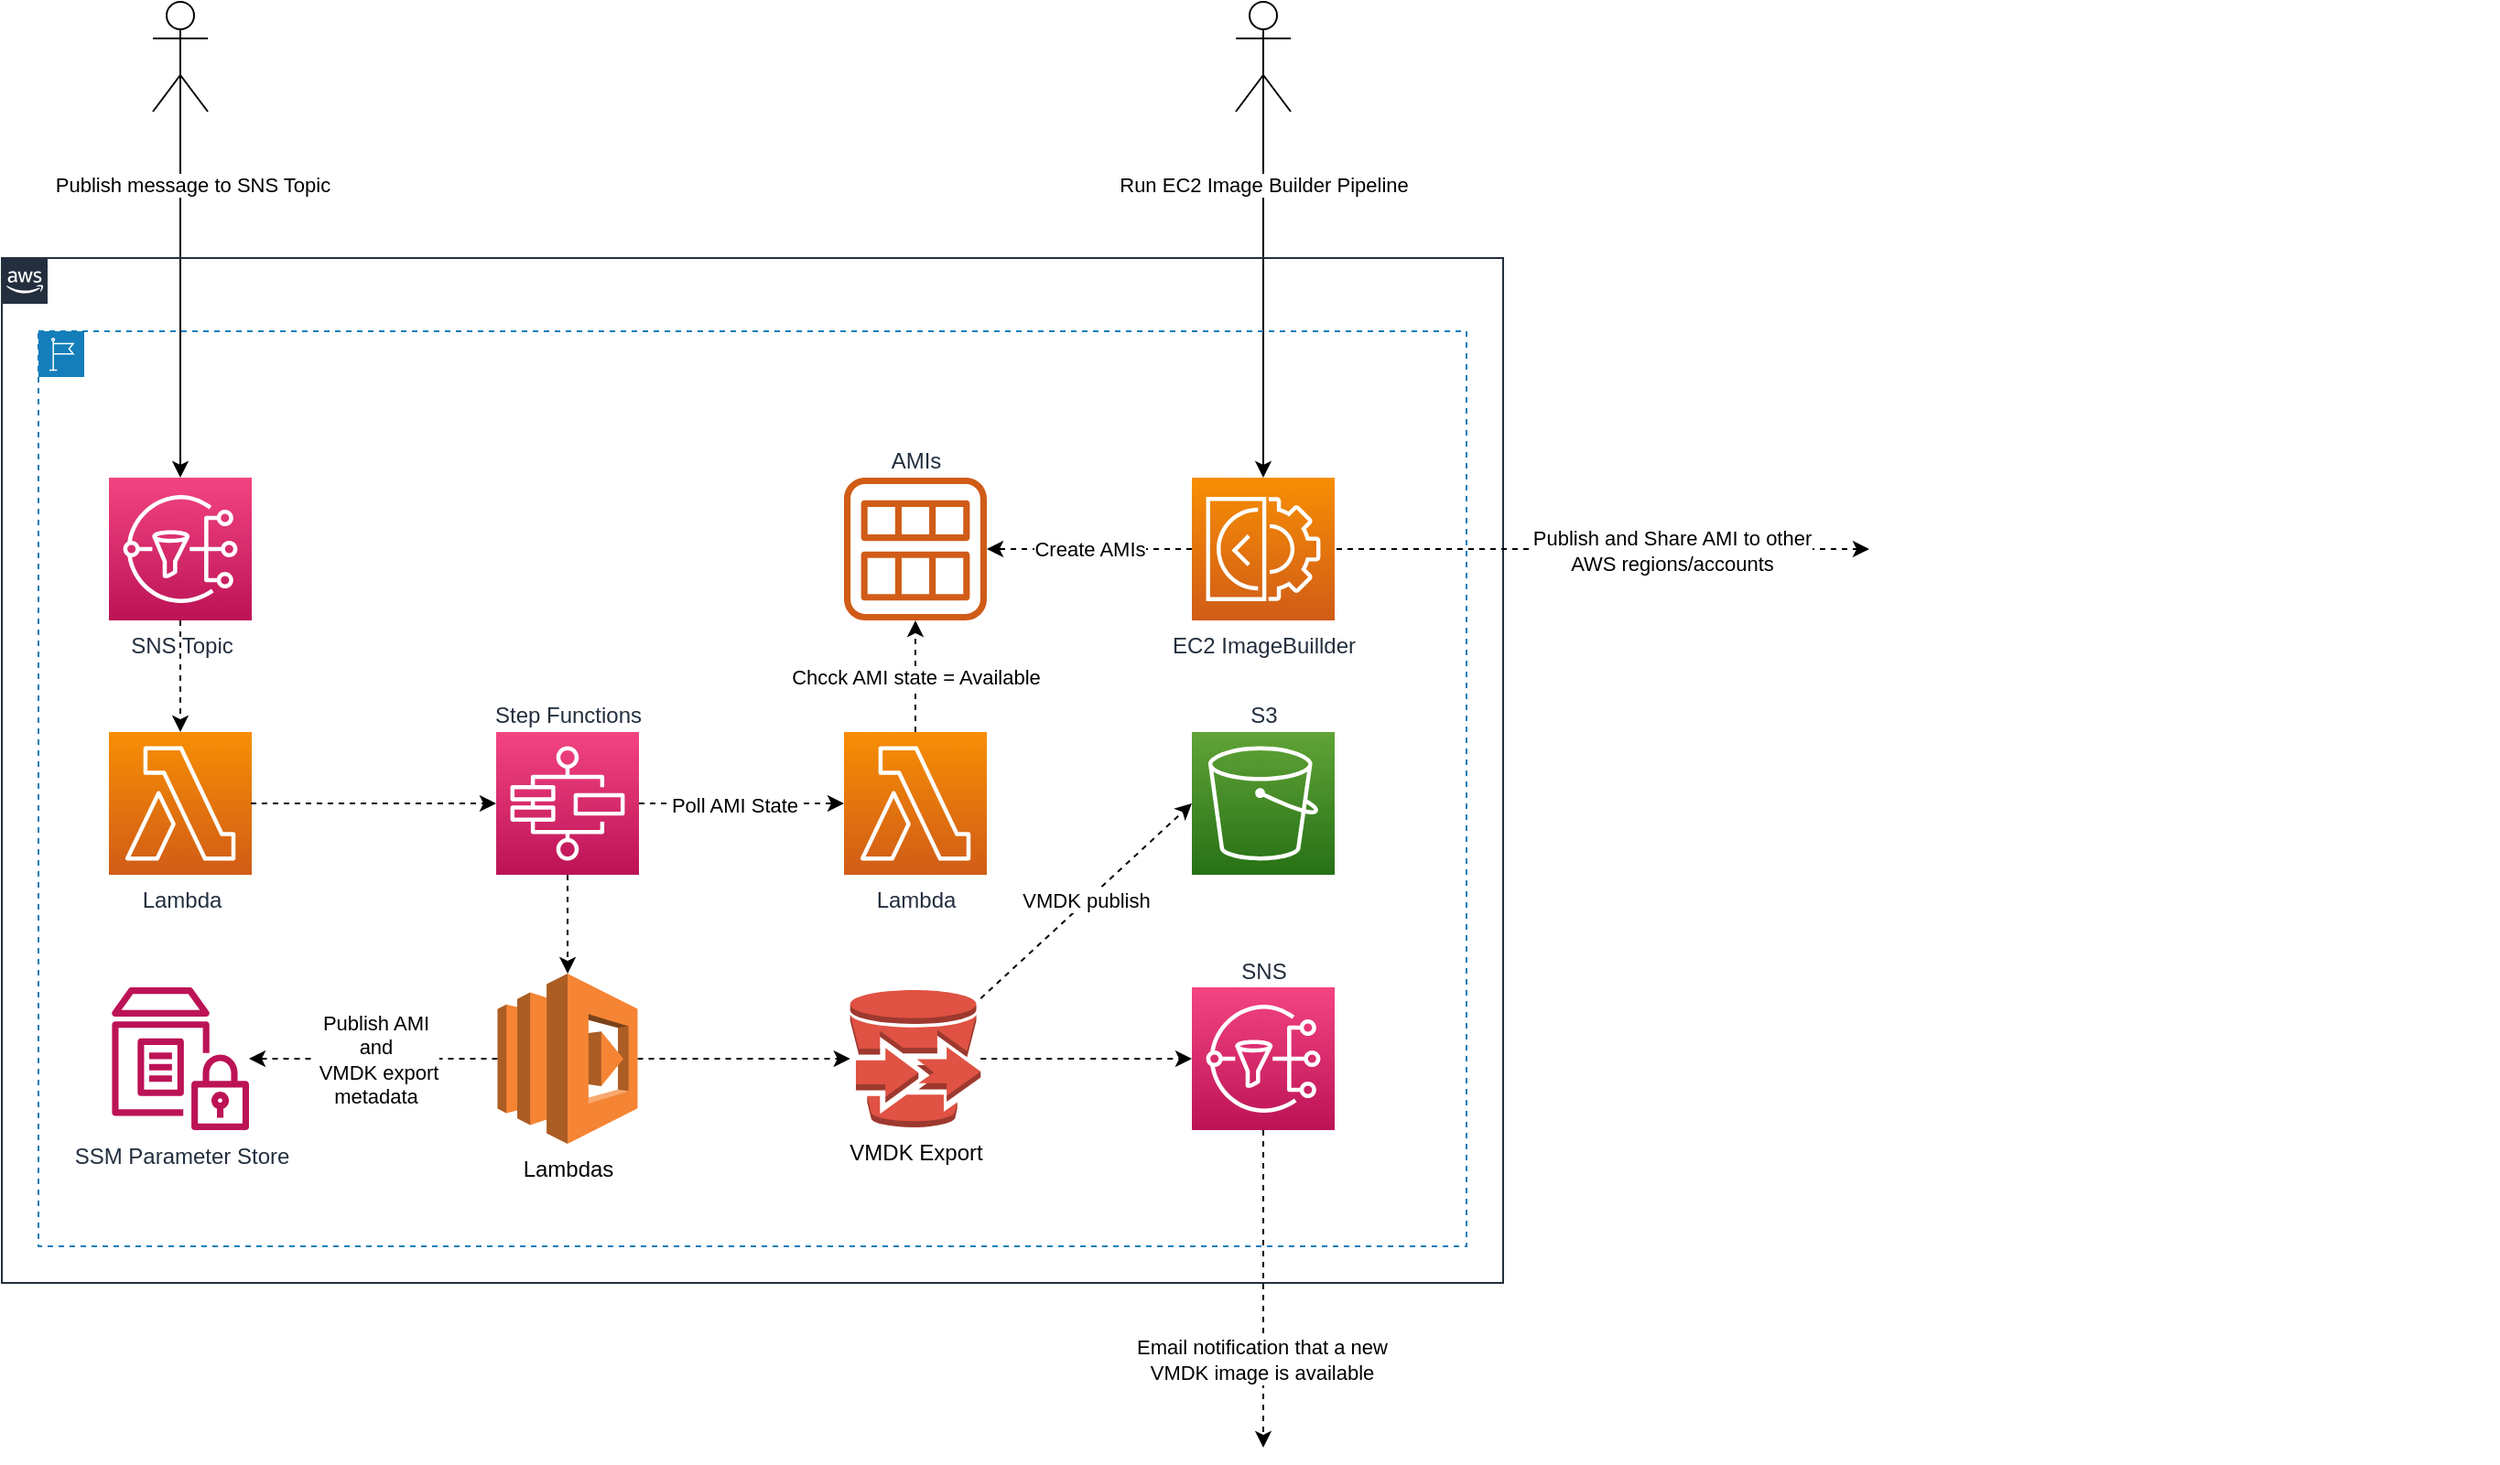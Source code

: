 <mxfile version="14.6.13" type="device"><diagram id="WaTb5SIerwcB8OLC61v7" name="Page-1"><mxGraphModel dx="3080" dy="852" grid="1" gridSize="10" guides="1" tooltips="1" connect="1" arrows="1" fold="1" page="1" pageScale="1" pageWidth="827" pageHeight="1169" math="0" shadow="0"><root><mxCell id="0"/><mxCell id="1" parent="0"/><mxCell id="WBaZGXPo9PGhcjnPlO7Y-2" style="rounded=0;orthogonalLoop=1;jettySize=auto;html=1;exitX=0.5;exitY=0.5;exitDx=0;exitDy=0;exitPerimeter=0;edgeStyle=orthogonalEdgeStyle;" edge="1" parent="1" source="WBaZGXPo9PGhcjnPlO7Y-1" target="CIAH4VeQegfX9XdKoPDQ-13"><mxGeometry relative="1" as="geometry"/></mxCell><mxCell id="WBaZGXPo9PGhcjnPlO7Y-6" value="Run EC2 Image Builder Pipeline" style="edgeLabel;html=1;align=center;verticalAlign=middle;resizable=0;points=[];" vertex="1" connectable="0" parent="WBaZGXPo9PGhcjnPlO7Y-2"><mxGeometry x="-0.297" y="-3" relative="1" as="geometry"><mxPoint x="3" y="-11" as="offset"/></mxGeometry></mxCell><mxCell id="WBaZGXPo9PGhcjnPlO7Y-3" style="edgeStyle=orthogonalEdgeStyle;rounded=0;orthogonalLoop=1;jettySize=auto;html=1;exitX=0.5;exitY=0.5;exitDx=0;exitDy=0;exitPerimeter=0;" edge="1" parent="1" source="WBaZGXPo9PGhcjnPlO7Y-8" target="uoH-hLECPgXw-Fah39tG-4"><mxGeometry relative="1" as="geometry"><mxPoint x="-670" y="140" as="sourcePoint"/></mxGeometry></mxCell><mxCell id="WBaZGXPo9PGhcjnPlO7Y-7" value="Publish message to SNS Topic" style="edgeLabel;html=1;align=center;verticalAlign=middle;resizable=0;points=[];" vertex="1" connectable="0" parent="WBaZGXPo9PGhcjnPlO7Y-3"><mxGeometry x="-0.356" relative="1" as="geometry"><mxPoint x="6" y="-4" as="offset"/></mxGeometry></mxCell><mxCell id="WBaZGXPo9PGhcjnPlO7Y-1" value="" style="shape=umlActor;verticalLabelPosition=bottom;verticalAlign=top;html=1;outlineConnect=0;" vertex="1" parent="1"><mxGeometry x="-256" y="100" width="30" height="60" as="geometry"/></mxCell><mxCell id="WBaZGXPo9PGhcjnPlO7Y-8" value="" style="shape=umlActor;verticalLabelPosition=bottom;verticalAlign=top;html=1;outlineConnect=0;" vertex="1" parent="1"><mxGeometry x="-847.5" y="100" width="30" height="60" as="geometry"/></mxCell><mxCell id="CIAH4VeQegfX9XdKoPDQ-1" value="Accounts" parent="0"/><mxCell id="CIAH4VeQegfX9XdKoPDQ-10" value="" style="points=[[0,0],[0.25,0],[0.5,0],[0.75,0],[1,0],[1,0.25],[1,0.5],[1,0.75],[1,1],[0.75,1],[0.5,1],[0.25,1],[0,1],[0,0.75],[0,0.5],[0,0.25]];outlineConnect=0;gradientColor=none;html=1;whiteSpace=wrap;fontSize=12;fontStyle=0;shape=mxgraph.aws4.group;grIcon=mxgraph.aws4.group_aws_cloud_alt;strokeColor=#232F3E;fillColor=none;verticalAlign=top;align=left;spacingLeft=30;fontColor=#232F3E;dashed=0;" parent="CIAH4VeQegfX9XdKoPDQ-1" vertex="1"><mxGeometry x="-930" y="240" width="820" height="560" as="geometry"/></mxCell><mxCell id="CIAH4VeQegfX9XdKoPDQ-11" value="" style="points=[[0,0],[0.25,0],[0.5,0],[0.75,0],[1,0],[1,0.25],[1,0.5],[1,0.75],[1,1],[0.75,1],[0.5,1],[0.25,1],[0,1],[0,0.75],[0,0.5],[0,0.25]];outlineConnect=0;gradientColor=none;html=1;whiteSpace=wrap;fontSize=12;fontStyle=0;shape=mxgraph.aws4.group;grIcon=mxgraph.aws4.group_region;strokeColor=#147EBA;fillColor=none;verticalAlign=top;align=left;spacingLeft=30;fontColor=#147EBA;dashed=1;" parent="CIAH4VeQegfX9XdKoPDQ-1" vertex="1"><mxGeometry x="-910" y="280" width="780" height="500" as="geometry"/></mxCell><mxCell id="CIAH4VeQegfX9XdKoPDQ-13" value="EC2 ImageBuillder" style="points=[[0,0,0],[0.25,0,0],[0.5,0,0],[0.75,0,0],[1,0,0],[0,1,0],[0.25,1,0],[0.5,1,0],[0.75,1,0],[1,1,0],[0,0.25,0],[0,0.5,0],[0,0.75,0],[1,0.25,0],[1,0.5,0],[1,0.75,0]];outlineConnect=0;fontColor=#232F3E;gradientColor=#F78E04;gradientDirection=north;fillColor=#D05C17;strokeColor=#ffffff;dashed=0;verticalLabelPosition=bottom;verticalAlign=top;align=center;html=1;fontSize=12;fontStyle=0;aspect=fixed;shape=mxgraph.aws4.resourceIcon;resIcon=mxgraph.aws4.ec2_image_builder;labelPosition=center;" parent="CIAH4VeQegfX9XdKoPDQ-1" vertex="1"><mxGeometry x="-280" y="360" width="78" height="78" as="geometry"/></mxCell><mxCell id="uoH-hLECPgXw-Fah39tG-3" value="Lambda" style="points=[[0,0,0],[0.25,0,0],[0.5,0,0],[0.75,0,0],[1,0,0],[0,1,0],[0.25,1,0],[0.5,1,0],[0.75,1,0],[1,1,0],[0,0.25,0],[0,0.5,0],[0,0.75,0],[1,0.25,0],[1,0.5,0],[1,0.75,0]];outlineConnect=0;fontColor=#232F3E;gradientColor=#F78E04;gradientDirection=north;fillColor=#D05C17;strokeColor=#ffffff;dashed=0;verticalLabelPosition=bottom;verticalAlign=top;align=center;html=1;fontSize=12;fontStyle=0;aspect=fixed;shape=mxgraph.aws4.resourceIcon;resIcon=mxgraph.aws4.lambda;" parent="CIAH4VeQegfX9XdKoPDQ-1" vertex="1"><mxGeometry x="-871.5" y="499" width="78" height="78" as="geometry"/></mxCell><mxCell id="uoH-hLECPgXw-Fah39tG-4" value="SNS Topic" style="points=[[0,0,0],[0.25,0,0],[0.5,0,0],[0.75,0,0],[1,0,0],[0,1,0],[0.25,1,0],[0.5,1,0],[0.75,1,0],[1,1,0],[0,0.25,0],[0,0.5,0],[0,0.75,0],[1,0.25,0],[1,0.5,0],[1,0.75,0]];outlineConnect=0;fontColor=#232F3E;gradientColor=#F34482;gradientDirection=north;fillColor=#BC1356;strokeColor=#ffffff;dashed=0;verticalLabelPosition=bottom;verticalAlign=top;align=center;html=1;fontSize=12;fontStyle=0;aspect=fixed;shape=mxgraph.aws4.resourceIcon;resIcon=mxgraph.aws4.sns;labelPosition=center;" parent="CIAH4VeQegfX9XdKoPDQ-1" vertex="1"><mxGeometry x="-871.5" y="360" width="78" height="78" as="geometry"/></mxCell><mxCell id="uoH-hLECPgXw-Fah39tG-6" style="edgeStyle=orthogonalEdgeStyle;rounded=0;orthogonalLoop=1;jettySize=auto;html=1;dashed=1;" parent="CIAH4VeQegfX9XdKoPDQ-1" source="uoH-hLECPgXw-Fah39tG-4" target="uoH-hLECPgXw-Fah39tG-3" edge="1"><mxGeometry relative="1" as="geometry"><mxPoint x="-784" y="548" as="sourcePoint"/><mxPoint x="-832" y="470" as="targetPoint"/><Array as="points"/></mxGeometry></mxCell><mxCell id="CIAH4VeQegfX9XdKoPDQ-6" value="Shared Account" parent="0"/><mxCell id="CIAH4VeQegfX9XdKoPDQ-18" style="edgeStyle=orthogonalEdgeStyle;rounded=0;orthogonalLoop=1;jettySize=auto;html=1;dashed=1;" parent="CIAH4VeQegfX9XdKoPDQ-6" edge="1"><mxGeometry relative="1" as="geometry"><mxPoint x="-201" y="399" as="sourcePoint"/><mxPoint x="90" y="399" as="targetPoint"/></mxGeometry></mxCell><mxCell id="WBaZGXPo9PGhcjnPlO7Y-12" value="Publish and Share AMI to other &lt;br&gt;AWS regions/accounts" style="edgeLabel;html=1;align=center;verticalAlign=middle;resizable=0;points=[];" vertex="1" connectable="0" parent="CIAH4VeQegfX9XdKoPDQ-18"><mxGeometry x="0.255" y="-1" relative="1" as="geometry"><mxPoint as="offset"/></mxGeometry></mxCell><mxCell id="CIAH4VeQegfX9XdKoPDQ-20" style="edgeStyle=orthogonalEdgeStyle;rounded=0;orthogonalLoop=1;jettySize=auto;html=1;exitX=0.5;exitY=1;exitDx=0;exitDy=0;dashed=1;" parent="CIAH4VeQegfX9XdKoPDQ-6" edge="1"><mxGeometry relative="1" as="geometry"><mxPoint x="425" y="170" as="sourcePoint"/><mxPoint x="425" y="170" as="targetPoint"/></mxGeometry></mxCell><mxCell id="qg5c_rvotBGotGb4Bvnb-4" value="AMIs" style="outlineConnect=0;fontColor=#232F3E;gradientColor=none;fillColor=#D05C17;strokeColor=none;dashed=0;verticalLabelPosition=top;verticalAlign=bottom;align=center;html=1;fontSize=12;fontStyle=0;aspect=fixed;pointerEvents=1;shape=mxgraph.aws4.ami;labelPosition=center;" parent="CIAH4VeQegfX9XdKoPDQ-6" vertex="1"><mxGeometry x="-470" y="360" width="78" height="78" as="geometry"/></mxCell><mxCell id="qg5c_rvotBGotGb4Bvnb-21" style="edgeStyle=orthogonalEdgeStyle;rounded=0;orthogonalLoop=1;jettySize=auto;html=1;dashed=1;" parent="CIAH4VeQegfX9XdKoPDQ-6" source="qg5c_rvotBGotGb4Bvnb-7" target="qg5c_rvotBGotGb4Bvnb-9" edge="1"><mxGeometry relative="1" as="geometry"/></mxCell><mxCell id="qg5c_rvotBGotGb4Bvnb-22" value="Poll AMI State" style="edgeLabel;html=1;align=center;verticalAlign=middle;resizable=0;points=[];" parent="qg5c_rvotBGotGb4Bvnb-21" vertex="1" connectable="0"><mxGeometry x="0.161" y="-1" relative="1" as="geometry"><mxPoint x="-13" as="offset"/></mxGeometry></mxCell><mxCell id="qg5c_rvotBGotGb4Bvnb-24" style="edgeStyle=orthogonalEdgeStyle;rounded=0;orthogonalLoop=1;jettySize=auto;html=1;dashed=1;" parent="CIAH4VeQegfX9XdKoPDQ-6" source="qg5c_rvotBGotGb4Bvnb-7" target="qg5c_rvotBGotGb4Bvnb-17" edge="1"><mxGeometry relative="1" as="geometry"/></mxCell><mxCell id="qg5c_rvotBGotGb4Bvnb-7" value="Step Functions" style="points=[[0,0,0],[0.25,0,0],[0.5,0,0],[0.75,0,0],[1,0,0],[0,1,0],[0.25,1,0],[0.5,1,0],[0.75,1,0],[1,1,0],[0,0.25,0],[0,0.5,0],[0,0.75,0],[1,0.25,0],[1,0.5,0],[1,0.75,0]];outlineConnect=0;fontColor=#232F3E;gradientColor=#F34482;gradientDirection=north;fillColor=#BC1356;strokeColor=#ffffff;dashed=0;verticalLabelPosition=top;verticalAlign=bottom;align=center;html=1;fontSize=12;fontStyle=0;aspect=fixed;shape=mxgraph.aws4.resourceIcon;resIcon=mxgraph.aws4.step_functions;labelPosition=center;" parent="CIAH4VeQegfX9XdKoPDQ-6" vertex="1"><mxGeometry x="-660" y="499" width="78" height="78" as="geometry"/></mxCell><mxCell id="qg5c_rvotBGotGb4Bvnb-20" style="edgeStyle=orthogonalEdgeStyle;rounded=0;orthogonalLoop=1;jettySize=auto;html=1;entryX=0;entryY=0.5;entryDx=0;entryDy=0;entryPerimeter=0;dashed=1;" parent="CIAH4VeQegfX9XdKoPDQ-6" target="qg5c_rvotBGotGb4Bvnb-7" edge="1"><mxGeometry relative="1" as="geometry"><mxPoint x="-794" y="538" as="sourcePoint"/><Array as="points"><mxPoint x="-690" y="538"/><mxPoint x="-690" y="538"/></Array></mxGeometry></mxCell><mxCell id="qg5c_rvotBGotGb4Bvnb-23" value="Chcck AMI state = Available" style="edgeStyle=orthogonalEdgeStyle;rounded=0;orthogonalLoop=1;jettySize=auto;html=1;dashed=1;" parent="CIAH4VeQegfX9XdKoPDQ-6" source="qg5c_rvotBGotGb4Bvnb-9" target="qg5c_rvotBGotGb4Bvnb-4" edge="1"><mxGeometry relative="1" as="geometry"/></mxCell><mxCell id="qg5c_rvotBGotGb4Bvnb-9" value="Lambda" style="points=[[0,0,0],[0.25,0,0],[0.5,0,0],[0.75,0,0],[1,0,0],[0,1,0],[0.25,1,0],[0.5,1,0],[0.75,1,0],[1,1,0],[0,0.25,0],[0,0.5,0],[0,0.75,0],[1,0.25,0],[1,0.5,0],[1,0.75,0]];outlineConnect=0;fontColor=#232F3E;gradientColor=#F78E04;gradientDirection=north;fillColor=#D05C17;strokeColor=#ffffff;dashed=0;verticalLabelPosition=bottom;verticalAlign=top;align=center;html=1;fontSize=12;fontStyle=0;aspect=fixed;shape=mxgraph.aws4.resourceIcon;resIcon=mxgraph.aws4.lambda;" parent="CIAH4VeQegfX9XdKoPDQ-6" vertex="1"><mxGeometry x="-470" y="499" width="78" height="78" as="geometry"/></mxCell><mxCell id="qg5c_rvotBGotGb4Bvnb-10" value="SSM Parameter Store" style="outlineConnect=0;fontColor=#232F3E;gradientColor=none;fillColor=#BC1356;strokeColor=none;dashed=0;verticalLabelPosition=bottom;verticalAlign=top;align=center;html=1;fontSize=12;fontStyle=0;aspect=fixed;pointerEvents=1;shape=mxgraph.aws4.parameter_store;" parent="CIAH4VeQegfX9XdKoPDQ-6" vertex="1"><mxGeometry x="-870" y="638.5" width="75" height="78" as="geometry"/></mxCell><mxCell id="qg5c_rvotBGotGb4Bvnb-11" value="Create AMIs" style="edgeStyle=orthogonalEdgeStyle;rounded=0;orthogonalLoop=1;jettySize=auto;html=1;dashed=1;" parent="CIAH4VeQegfX9XdKoPDQ-6" source="CIAH4VeQegfX9XdKoPDQ-13" target="qg5c_rvotBGotGb4Bvnb-4" edge="1"><mxGeometry relative="1" as="geometry"/></mxCell><mxCell id="qg5c_rvotBGotGb4Bvnb-34" style="edgeStyle=orthogonalEdgeStyle;rounded=0;orthogonalLoop=1;jettySize=auto;html=1;dashed=1;" parent="CIAH4VeQegfX9XdKoPDQ-6" source="qg5c_rvotBGotGb4Bvnb-36" edge="1"><mxGeometry relative="1" as="geometry"><mxPoint x="-250" y="810" as="sourcePoint"/><mxPoint x="-241" y="890" as="targetPoint"/></mxGeometry></mxCell><mxCell id="qg5c_rvotBGotGb4Bvnb-35" value="Email notification that a new&lt;br&gt;VMDK image is available" style="edgeLabel;html=1;align=center;verticalAlign=middle;resizable=0;points=[];" parent="qg5c_rvotBGotGb4Bvnb-34" vertex="1" connectable="0"><mxGeometry x="0.375" y="-2" relative="1" as="geometry"><mxPoint y="6" as="offset"/></mxGeometry></mxCell><mxCell id="qg5c_rvotBGotGb4Bvnb-15" value="S3" style="points=[[0,0,0],[0.25,0,0],[0.5,0,0],[0.75,0,0],[1,0,0],[0,1,0],[0.25,1,0],[0.5,1,0],[0.75,1,0],[1,1,0],[0,0.25,0],[0,0.5,0],[0,0.75,0],[1,0.25,0],[1,0.5,0],[1,0.75,0]];outlineConnect=0;fontColor=#232F3E;gradientColor=#60A337;gradientDirection=north;fillColor=#277116;strokeColor=#ffffff;dashed=0;verticalLabelPosition=top;verticalAlign=bottom;align=center;html=1;fontSize=12;fontStyle=0;aspect=fixed;shape=mxgraph.aws4.resourceIcon;resIcon=mxgraph.aws4.s3;labelPosition=center;" parent="CIAH4VeQegfX9XdKoPDQ-6" vertex="1"><mxGeometry x="-280" y="499" width="78" height="78" as="geometry"/></mxCell><mxCell id="qg5c_rvotBGotGb4Bvnb-28" value="VMDK publish" style="rounded=0;orthogonalLoop=1;jettySize=auto;html=1;entryX=0;entryY=0.5;entryDx=0;entryDy=0;entryPerimeter=0;dashed=1;" parent="CIAH4VeQegfX9XdKoPDQ-6" source="qg5c_rvotBGotGb4Bvnb-16" target="qg5c_rvotBGotGb4Bvnb-15" edge="1"><mxGeometry relative="1" as="geometry"/></mxCell><mxCell id="qg5c_rvotBGotGb4Bvnb-37" style="edgeStyle=none;rounded=0;orthogonalLoop=1;jettySize=auto;html=1;entryX=0;entryY=0.5;entryDx=0;entryDy=0;entryPerimeter=0;dashed=1;" parent="CIAH4VeQegfX9XdKoPDQ-6" source="qg5c_rvotBGotGb4Bvnb-16" target="qg5c_rvotBGotGb4Bvnb-36" edge="1"><mxGeometry relative="1" as="geometry"/></mxCell><mxCell id="qg5c_rvotBGotGb4Bvnb-16" value="VMDK Export" style="outlineConnect=0;dashed=0;verticalLabelPosition=bottom;verticalAlign=top;align=center;html=1;shape=mxgraph.aws3.import_export;fillColor=#E05243;gradientColor=none;" parent="CIAH4VeQegfX9XdKoPDQ-6" vertex="1"><mxGeometry x="-466.625" y="640" width="71.25" height="75" as="geometry"/></mxCell><mxCell id="qg5c_rvotBGotGb4Bvnb-25" style="edgeStyle=orthogonalEdgeStyle;rounded=0;orthogonalLoop=1;jettySize=auto;html=1;dashed=1;" parent="CIAH4VeQegfX9XdKoPDQ-6" source="qg5c_rvotBGotGb4Bvnb-17" target="qg5c_rvotBGotGb4Bvnb-10" edge="1"><mxGeometry relative="1" as="geometry"/></mxCell><mxCell id="qg5c_rvotBGotGb4Bvnb-26" value="Publish AMI &lt;br&gt;and&lt;br&gt;&amp;nbsp;VMDK export &lt;br&gt;metadata" style="edgeLabel;html=1;align=center;verticalAlign=middle;resizable=0;points=[];" parent="qg5c_rvotBGotGb4Bvnb-25" vertex="1" connectable="0"><mxGeometry x="0.252" relative="1" as="geometry"><mxPoint x="18" as="offset"/></mxGeometry></mxCell><mxCell id="qg5c_rvotBGotGb4Bvnb-27" style="edgeStyle=orthogonalEdgeStyle;rounded=0;orthogonalLoop=1;jettySize=auto;html=1;dashed=1;" parent="CIAH4VeQegfX9XdKoPDQ-6" source="qg5c_rvotBGotGb4Bvnb-17" target="qg5c_rvotBGotGb4Bvnb-16" edge="1"><mxGeometry relative="1" as="geometry"/></mxCell><mxCell id="qg5c_rvotBGotGb4Bvnb-17" value="Lambdas" style="outlineConnect=0;dashed=0;verticalLabelPosition=bottom;verticalAlign=top;align=center;html=1;shape=mxgraph.aws3.lambda;fillColor=#F58534;gradientColor=none;" parent="CIAH4VeQegfX9XdKoPDQ-6" vertex="1"><mxGeometry x="-659.25" y="631" width="76.5" height="93" as="geometry"/></mxCell><mxCell id="qg5c_rvotBGotGb4Bvnb-36" value="SNS" style="points=[[0,0,0],[0.25,0,0],[0.5,0,0],[0.75,0,0],[1,0,0],[0,1,0],[0.25,1,0],[0.5,1,0],[0.75,1,0],[1,1,0],[0,0.25,0],[0,0.5,0],[0,0.75,0],[1,0.25,0],[1,0.5,0],[1,0.75,0]];outlineConnect=0;fontColor=#232F3E;gradientColor=#F34482;gradientDirection=north;fillColor=#BC1356;strokeColor=#ffffff;dashed=0;verticalLabelPosition=top;verticalAlign=bottom;align=center;html=1;fontSize=12;fontStyle=0;aspect=fixed;shape=mxgraph.aws4.resourceIcon;resIcon=mxgraph.aws4.sns;labelPosition=center;" parent="CIAH4VeQegfX9XdKoPDQ-6" vertex="1"><mxGeometry x="-280" y="638.5" width="78" height="78" as="geometry"/></mxCell></root></mxGraphModel></diagram></mxfile>